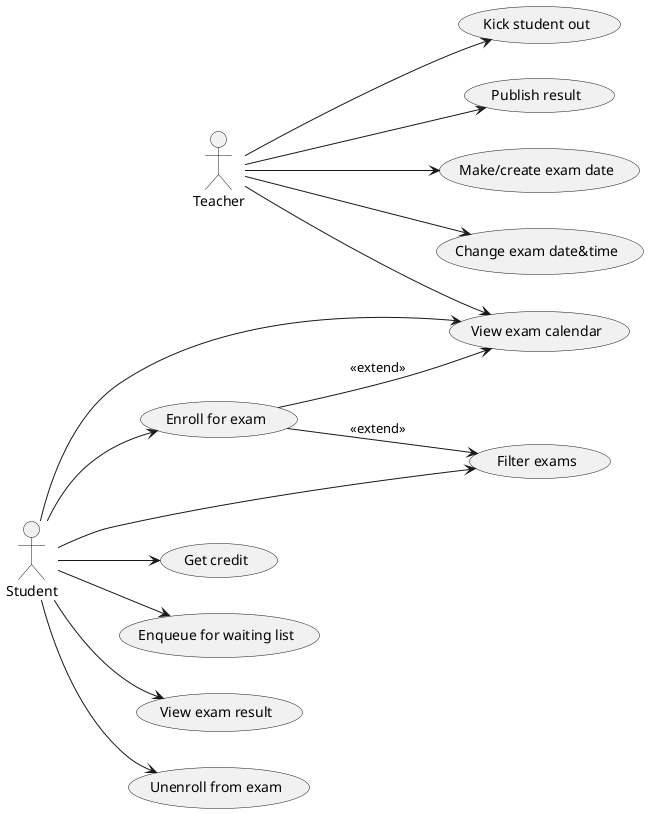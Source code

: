 @startuml UseCases
left to right direction
actor Student as s
actor Teacher as t
usecase "Enroll for exam" as SI
usecase "Get credit" as GC1
usecase "Enqueue for waiting list" as QWL1
usecase "View exam calendar" as VEC1
usecase "Filter exams" as FE1
usecase "View exam result" as VER1
usecase "Unenroll from exam" as SO1
usecase "Kick student out" as KSO1
usecase "Publish result" as PR
usecase "Make/create exam date" as MED
usecase "Change exam date&time" as CED
 
s --> GC1
s --> QWL1
s --> VEC1
s --> FE1
s --> VER1
s --> SO1
s --> SI

SI --> VEC1 : <<extend>>
SI --> FE1 : <<extend>>

t --> KSO1
t --> PR
t --> MED
t --> CED
t --> VEC1
@enduml
